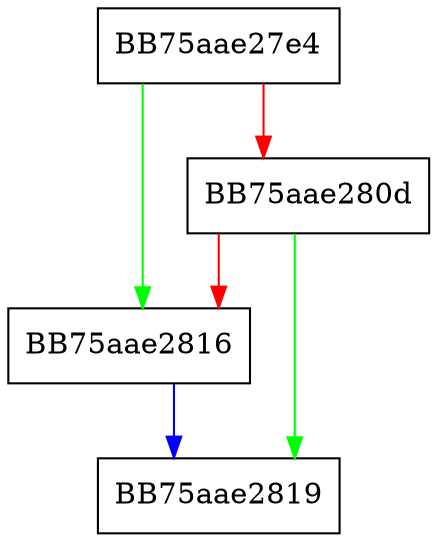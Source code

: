 digraph find {
  node [shape="box"];
  graph [splines=ortho];
  BB75aae27e4 -> BB75aae2816 [color="green"];
  BB75aae27e4 -> BB75aae280d [color="red"];
  BB75aae280d -> BB75aae2819 [color="green"];
  BB75aae280d -> BB75aae2816 [color="red"];
  BB75aae2816 -> BB75aae2819 [color="blue"];
}